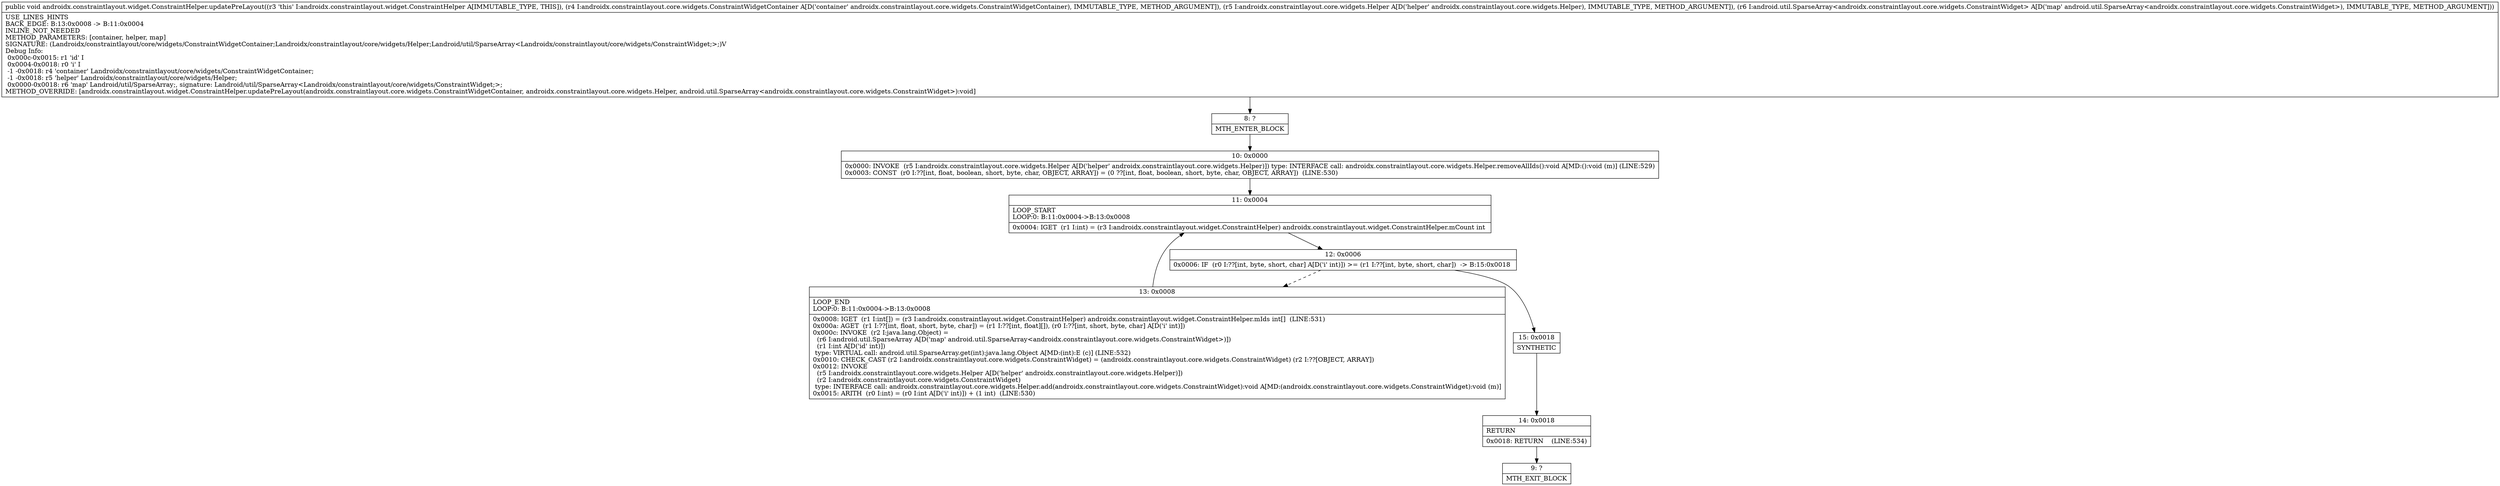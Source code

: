 digraph "CFG forandroidx.constraintlayout.widget.ConstraintHelper.updatePreLayout(Landroidx\/constraintlayout\/core\/widgets\/ConstraintWidgetContainer;Landroidx\/constraintlayout\/core\/widgets\/Helper;Landroid\/util\/SparseArray;)V" {
Node_8 [shape=record,label="{8\:\ ?|MTH_ENTER_BLOCK\l}"];
Node_10 [shape=record,label="{10\:\ 0x0000|0x0000: INVOKE  (r5 I:androidx.constraintlayout.core.widgets.Helper A[D('helper' androidx.constraintlayout.core.widgets.Helper)]) type: INTERFACE call: androidx.constraintlayout.core.widgets.Helper.removeAllIds():void A[MD:():void (m)] (LINE:529)\l0x0003: CONST  (r0 I:??[int, float, boolean, short, byte, char, OBJECT, ARRAY]) = (0 ??[int, float, boolean, short, byte, char, OBJECT, ARRAY])  (LINE:530)\l}"];
Node_11 [shape=record,label="{11\:\ 0x0004|LOOP_START\lLOOP:0: B:11:0x0004\-\>B:13:0x0008\l|0x0004: IGET  (r1 I:int) = (r3 I:androidx.constraintlayout.widget.ConstraintHelper) androidx.constraintlayout.widget.ConstraintHelper.mCount int \l}"];
Node_12 [shape=record,label="{12\:\ 0x0006|0x0006: IF  (r0 I:??[int, byte, short, char] A[D('i' int)]) \>= (r1 I:??[int, byte, short, char])  \-\> B:15:0x0018 \l}"];
Node_13 [shape=record,label="{13\:\ 0x0008|LOOP_END\lLOOP:0: B:11:0x0004\-\>B:13:0x0008\l|0x0008: IGET  (r1 I:int[]) = (r3 I:androidx.constraintlayout.widget.ConstraintHelper) androidx.constraintlayout.widget.ConstraintHelper.mIds int[]  (LINE:531)\l0x000a: AGET  (r1 I:??[int, float, short, byte, char]) = (r1 I:??[int, float][]), (r0 I:??[int, short, byte, char] A[D('i' int)]) \l0x000c: INVOKE  (r2 I:java.lang.Object) = \l  (r6 I:android.util.SparseArray A[D('map' android.util.SparseArray\<androidx.constraintlayout.core.widgets.ConstraintWidget\>)])\l  (r1 I:int A[D('id' int)])\l type: VIRTUAL call: android.util.SparseArray.get(int):java.lang.Object A[MD:(int):E (c)] (LINE:532)\l0x0010: CHECK_CAST (r2 I:androidx.constraintlayout.core.widgets.ConstraintWidget) = (androidx.constraintlayout.core.widgets.ConstraintWidget) (r2 I:??[OBJECT, ARRAY]) \l0x0012: INVOKE  \l  (r5 I:androidx.constraintlayout.core.widgets.Helper A[D('helper' androidx.constraintlayout.core.widgets.Helper)])\l  (r2 I:androidx.constraintlayout.core.widgets.ConstraintWidget)\l type: INTERFACE call: androidx.constraintlayout.core.widgets.Helper.add(androidx.constraintlayout.core.widgets.ConstraintWidget):void A[MD:(androidx.constraintlayout.core.widgets.ConstraintWidget):void (m)]\l0x0015: ARITH  (r0 I:int) = (r0 I:int A[D('i' int)]) + (1 int)  (LINE:530)\l}"];
Node_15 [shape=record,label="{15\:\ 0x0018|SYNTHETIC\l}"];
Node_14 [shape=record,label="{14\:\ 0x0018|RETURN\l|0x0018: RETURN    (LINE:534)\l}"];
Node_9 [shape=record,label="{9\:\ ?|MTH_EXIT_BLOCK\l}"];
MethodNode[shape=record,label="{public void androidx.constraintlayout.widget.ConstraintHelper.updatePreLayout((r3 'this' I:androidx.constraintlayout.widget.ConstraintHelper A[IMMUTABLE_TYPE, THIS]), (r4 I:androidx.constraintlayout.core.widgets.ConstraintWidgetContainer A[D('container' androidx.constraintlayout.core.widgets.ConstraintWidgetContainer), IMMUTABLE_TYPE, METHOD_ARGUMENT]), (r5 I:androidx.constraintlayout.core.widgets.Helper A[D('helper' androidx.constraintlayout.core.widgets.Helper), IMMUTABLE_TYPE, METHOD_ARGUMENT]), (r6 I:android.util.SparseArray\<androidx.constraintlayout.core.widgets.ConstraintWidget\> A[D('map' android.util.SparseArray\<androidx.constraintlayout.core.widgets.ConstraintWidget\>), IMMUTABLE_TYPE, METHOD_ARGUMENT]))  | USE_LINES_HINTS\lBACK_EDGE: B:13:0x0008 \-\> B:11:0x0004\lINLINE_NOT_NEEDED\lMETHOD_PARAMETERS: [container, helper, map]\lSIGNATURE: (Landroidx\/constraintlayout\/core\/widgets\/ConstraintWidgetContainer;Landroidx\/constraintlayout\/core\/widgets\/Helper;Landroid\/util\/SparseArray\<Landroidx\/constraintlayout\/core\/widgets\/ConstraintWidget;\>;)V\lDebug Info:\l  0x000c\-0x0015: r1 'id' I\l  0x0004\-0x0018: r0 'i' I\l  \-1 \-0x0018: r4 'container' Landroidx\/constraintlayout\/core\/widgets\/ConstraintWidgetContainer;\l  \-1 \-0x0018: r5 'helper' Landroidx\/constraintlayout\/core\/widgets\/Helper;\l  0x0000\-0x0018: r6 'map' Landroid\/util\/SparseArray;, signature: Landroid\/util\/SparseArray\<Landroidx\/constraintlayout\/core\/widgets\/ConstraintWidget;\>;\lMETHOD_OVERRIDE: [androidx.constraintlayout.widget.ConstraintHelper.updatePreLayout(androidx.constraintlayout.core.widgets.ConstraintWidgetContainer, androidx.constraintlayout.core.widgets.Helper, android.util.SparseArray\<androidx.constraintlayout.core.widgets.ConstraintWidget\>):void]\l}"];
MethodNode -> Node_8;Node_8 -> Node_10;
Node_10 -> Node_11;
Node_11 -> Node_12;
Node_12 -> Node_13[style=dashed];
Node_12 -> Node_15;
Node_13 -> Node_11;
Node_15 -> Node_14;
Node_14 -> Node_9;
}

